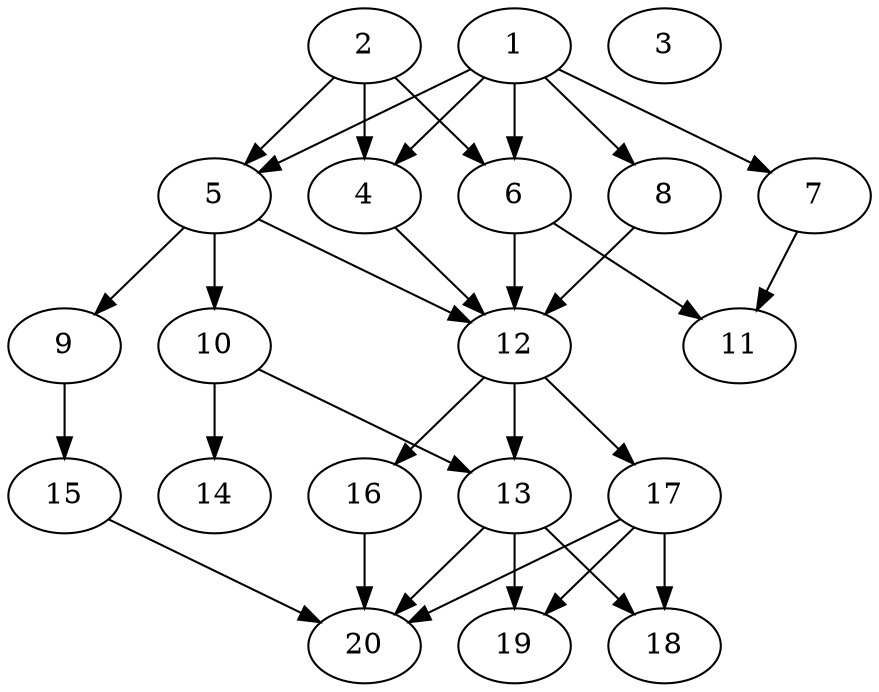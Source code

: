 // DAG automatically generated by daggen at Tue Jul 23 14:28:59 2019
// ./daggen --dot -n 20 --ccr 0.5 --fat 0.6 --regular 0.5 --density 0.7 --mindata 5242880 --maxdata 52428800 
digraph G {
  1 [size="70336512", alpha="0.03", expect_size="35168256"] 
  1 -> 4 [size ="35168256"]
  1 -> 5 [size ="35168256"]
  1 -> 6 [size ="35168256"]
  1 -> 7 [size ="35168256"]
  1 -> 8 [size ="35168256"]
  2 [size="70336512", alpha="0.03", expect_size="35168256"] 
  2 -> 4 [size ="35168256"]
  2 -> 5 [size ="35168256"]
  2 -> 6 [size ="35168256"]
  3 [size="79958016", alpha="0.09", expect_size="39979008"] 
  4 [size="18049024", alpha="0.08", expect_size="9024512"] 
  4 -> 12 [size ="9024512"]
  5 [size="92377088", alpha="0.13", expect_size="46188544"] 
  5 -> 9 [size ="46188544"]
  5 -> 10 [size ="46188544"]
  5 -> 12 [size ="46188544"]
  6 [size="61034496", alpha="0.20", expect_size="30517248"] 
  6 -> 11 [size ="30517248"]
  6 -> 12 [size ="30517248"]
  7 [size="31266816", alpha="0.00", expect_size="15633408"] 
  7 -> 11 [size ="15633408"]
  8 [size="94212096", alpha="0.18", expect_size="47106048"] 
  8 -> 12 [size ="47106048"]
  9 [size="42633216", alpha="0.18", expect_size="21316608"] 
  9 -> 15 [size ="21316608"]
  10 [size="74309632", alpha="0.07", expect_size="37154816"] 
  10 -> 13 [size ="37154816"]
  10 -> 14 [size ="37154816"]
  11 [size="81979392", alpha="0.19", expect_size="40989696"] 
  12 [size="96350208", alpha="0.02", expect_size="48175104"] 
  12 -> 13 [size ="48175104"]
  12 -> 16 [size ="48175104"]
  12 -> 17 [size ="48175104"]
  13 [size="14430208", alpha="0.08", expect_size="7215104"] 
  13 -> 18 [size ="7215104"]
  13 -> 19 [size ="7215104"]
  13 -> 20 [size ="7215104"]
  14 [size="57309184", alpha="0.03", expect_size="28654592"] 
  15 [size="95834112", alpha="0.19", expect_size="47917056"] 
  15 -> 20 [size ="47917056"]
  16 [size="62842880", alpha="0.01", expect_size="31421440"] 
  16 -> 20 [size ="31421440"]
  17 [size="61345792", alpha="0.18", expect_size="30672896"] 
  17 -> 18 [size ="30672896"]
  17 -> 19 [size ="30672896"]
  17 -> 20 [size ="30672896"]
  18 [size="62324736", alpha="0.10", expect_size="31162368"] 
  19 [size="50866176", alpha="0.08", expect_size="25433088"] 
  20 [size="39985152", alpha="0.13", expect_size="19992576"] 
}
